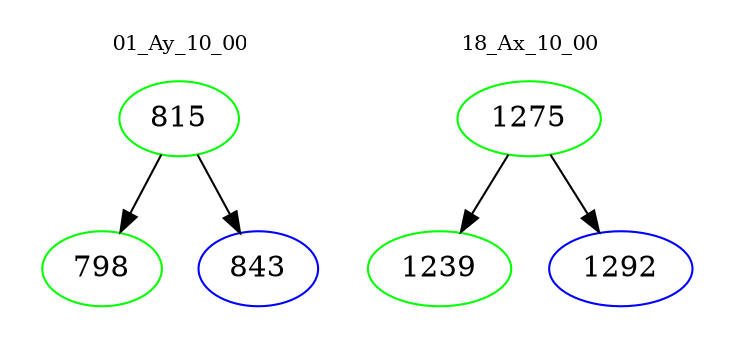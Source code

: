 digraph{
subgraph cluster_0 {
color = white
label = "01_Ay_10_00";
fontsize=10;
T0_815 [label="815", color="green"]
T0_815 -> T0_798 [color="black"]
T0_798 [label="798", color="green"]
T0_815 -> T0_843 [color="black"]
T0_843 [label="843", color="blue"]
}
subgraph cluster_1 {
color = white
label = "18_Ax_10_00";
fontsize=10;
T1_1275 [label="1275", color="green"]
T1_1275 -> T1_1239 [color="black"]
T1_1239 [label="1239", color="green"]
T1_1275 -> T1_1292 [color="black"]
T1_1292 [label="1292", color="blue"]
}
}
